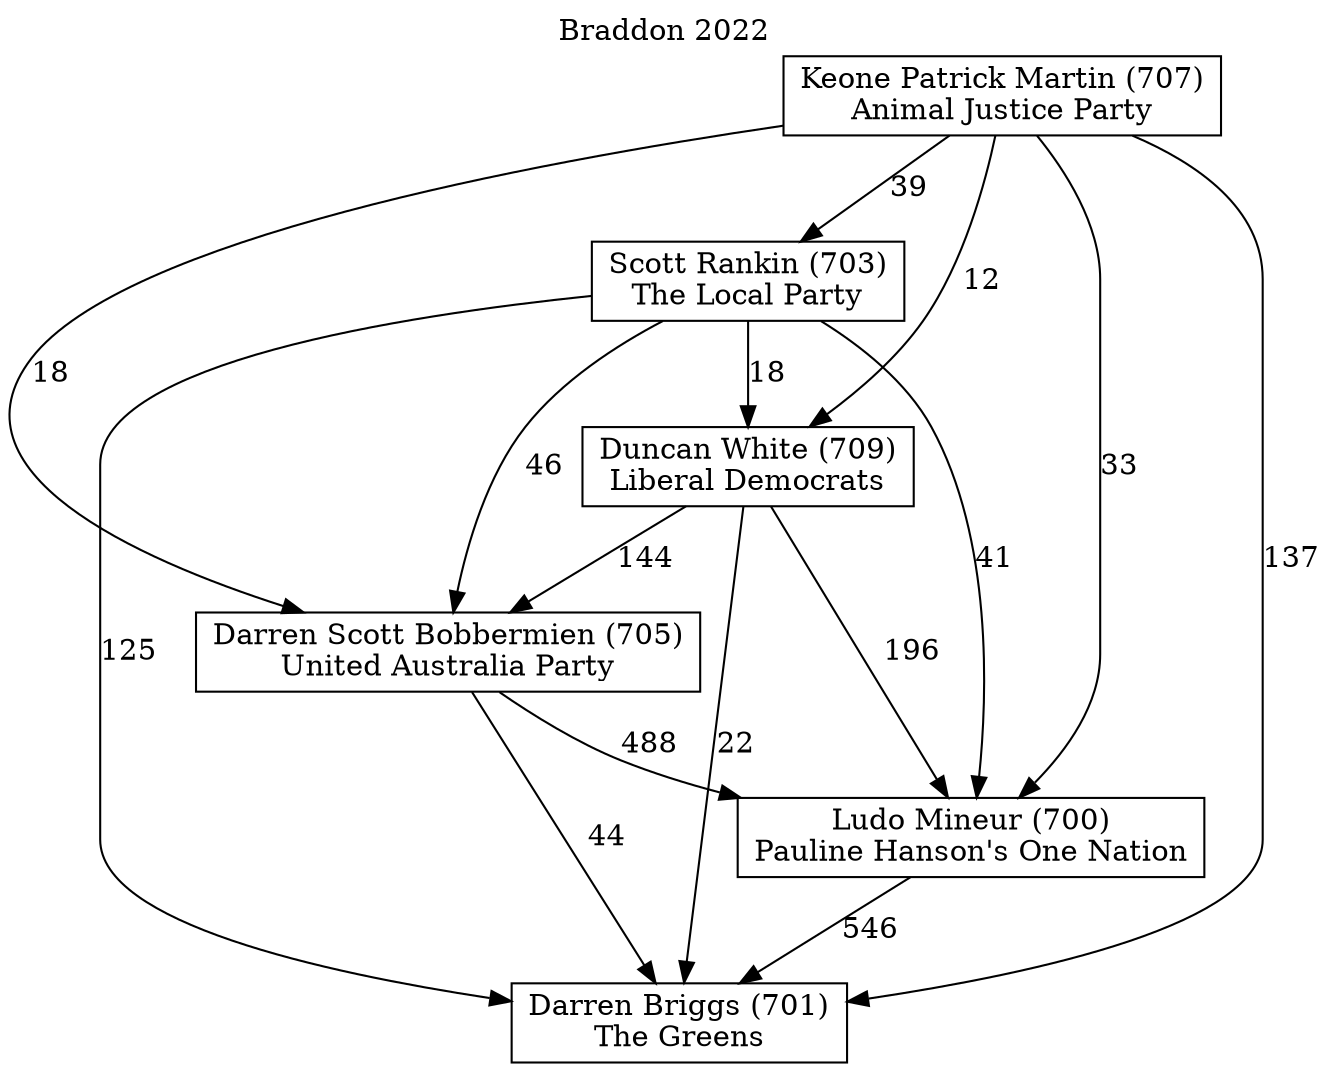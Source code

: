 // House preference flow
digraph "Darren Briggs (701)_Braddon_2022" {
	graph [label="Braddon 2022" labelloc=t mclimit=10]
	node [shape=box]
	"Darren Scott Bobbermien (705)" [label="Darren Scott Bobbermien (705)
United Australia Party"]
	"Scott Rankin (703)" [label="Scott Rankin (703)
The Local Party"]
	"Keone Patrick Martin (707)" [label="Keone Patrick Martin (707)
Animal Justice Party"]
	"Darren Briggs (701)" [label="Darren Briggs (701)
The Greens"]
	"Duncan White (709)" [label="Duncan White (709)
Liberal Democrats"]
	"Ludo Mineur (700)" [label="Ludo Mineur (700)
Pauline Hanson's One Nation"]
	"Scott Rankin (703)" -> "Ludo Mineur (700)" [label=41]
	"Keone Patrick Martin (707)" -> "Duncan White (709)" [label=12]
	"Darren Scott Bobbermien (705)" -> "Ludo Mineur (700)" [label=488]
	"Ludo Mineur (700)" -> "Darren Briggs (701)" [label=546]
	"Darren Scott Bobbermien (705)" -> "Darren Briggs (701)" [label=44]
	"Duncan White (709)" -> "Darren Scott Bobbermien (705)" [label=144]
	"Scott Rankin (703)" -> "Duncan White (709)" [label=18]
	"Scott Rankin (703)" -> "Darren Briggs (701)" [label=125]
	"Scott Rankin (703)" -> "Darren Scott Bobbermien (705)" [label=46]
	"Duncan White (709)" -> "Ludo Mineur (700)" [label=196]
	"Keone Patrick Martin (707)" -> "Darren Scott Bobbermien (705)" [label=18]
	"Duncan White (709)" -> "Darren Briggs (701)" [label=22]
	"Keone Patrick Martin (707)" -> "Scott Rankin (703)" [label=39]
	"Keone Patrick Martin (707)" -> "Darren Briggs (701)" [label=137]
	"Keone Patrick Martin (707)" -> "Ludo Mineur (700)" [label=33]
}
